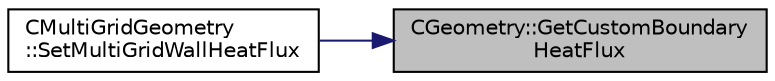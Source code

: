 digraph "CGeometry::GetCustomBoundaryHeatFlux"
{
 // LATEX_PDF_SIZE
  edge [fontname="Helvetica",fontsize="10",labelfontname="Helvetica",labelfontsize="10"];
  node [fontname="Helvetica",fontsize="10",shape=record];
  rankdir="RL";
  Node1 [label="CGeometry::GetCustomBoundary\lHeatFlux",height=0.2,width=0.4,color="black", fillcolor="grey75", style="filled", fontcolor="black",tooltip="Get the value of the customized normal heat flux at a specified vertex on a specified marker."];
  Node1 -> Node2 [dir="back",color="midnightblue",fontsize="10",style="solid",fontname="Helvetica"];
  Node2 [label="CMultiGridGeometry\l::SetMultiGridWallHeatFlux",height=0.2,width=0.4,color="black", fillcolor="white", style="filled",URL="$classCMultiGridGeometry.html#a4af42a39ed4a2304b459784c8be71b86",tooltip="Set a representative wall normal heat flux of the agglomerated control volume on a particular boundar..."];
}
